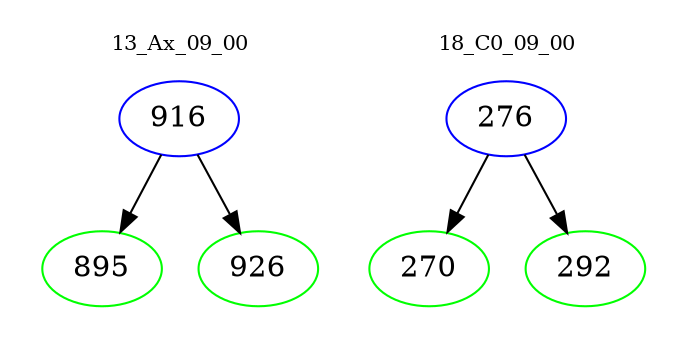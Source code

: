 digraph{
subgraph cluster_0 {
color = white
label = "13_Ax_09_00";
fontsize=10;
T0_916 [label="916", color="blue"]
T0_916 -> T0_895 [color="black"]
T0_895 [label="895", color="green"]
T0_916 -> T0_926 [color="black"]
T0_926 [label="926", color="green"]
}
subgraph cluster_1 {
color = white
label = "18_C0_09_00";
fontsize=10;
T1_276 [label="276", color="blue"]
T1_276 -> T1_270 [color="black"]
T1_270 [label="270", color="green"]
T1_276 -> T1_292 [color="black"]
T1_292 [label="292", color="green"]
}
}
